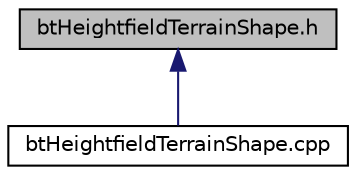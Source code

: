 digraph G
{
  edge [fontname="Helvetica",fontsize="10",labelfontname="Helvetica",labelfontsize="10"];
  node [fontname="Helvetica",fontsize="10",shape=record];
  Node1 [label="btHeightfieldTerrainShape.h",height=0.2,width=0.4,color="black", fillcolor="grey75", style="filled" fontcolor="black"];
  Node1 -> Node2 [dir="back",color="midnightblue",fontsize="10",style="solid",fontname="Helvetica"];
  Node2 [label="btHeightfieldTerrainShape.cpp",height=0.2,width=0.4,color="black", fillcolor="white", style="filled",URL="$btHeightfieldTerrainShape_8cpp.html"];
}
